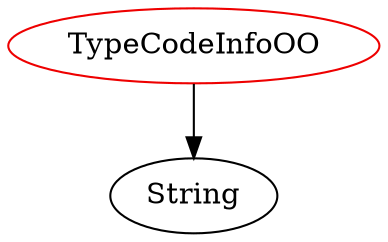 digraph typecodeinfooo{
TypeCodeInfoOO	[shape=oval, color=red2, label="TypeCodeInfoOO"];
TypeCodeInfoOO -> String;
}
